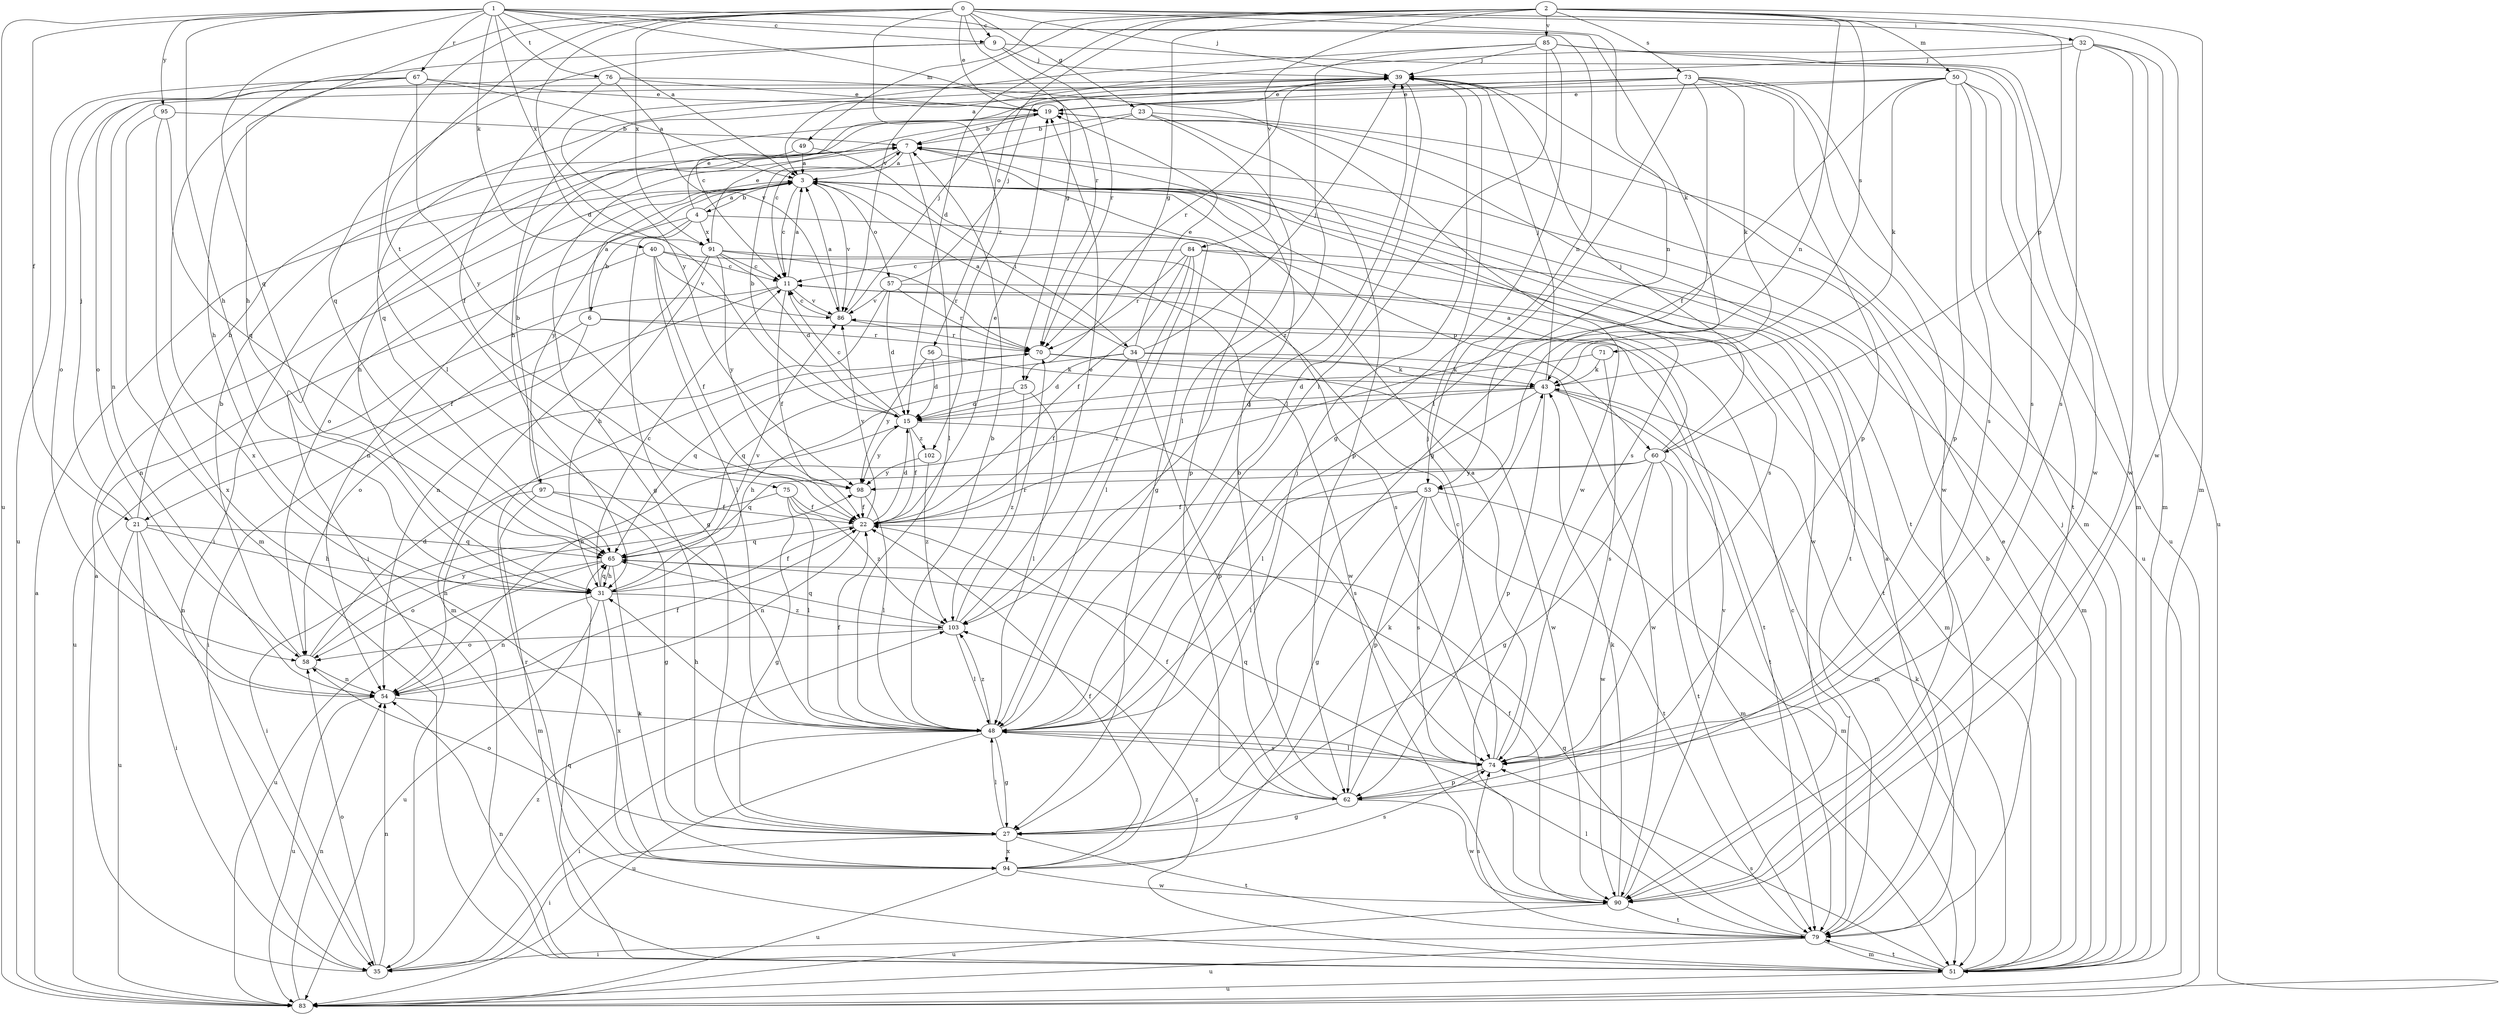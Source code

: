 strict digraph  {
0;
1;
2;
3;
4;
6;
7;
9;
11;
15;
19;
21;
22;
23;
25;
27;
31;
32;
34;
35;
39;
40;
43;
48;
49;
50;
51;
53;
54;
56;
57;
58;
60;
62;
65;
67;
70;
71;
73;
74;
75;
76;
79;
83;
84;
85;
86;
90;
91;
94;
95;
97;
98;
102;
103;
0 -> 9  [label=c];
0 -> 15  [label=d];
0 -> 19  [label=e];
0 -> 23  [label=g];
0 -> 25  [label=g];
0 -> 31  [label=h];
0 -> 32  [label=i];
0 -> 39  [label=j];
0 -> 48  [label=l];
0 -> 53  [label=n];
0 -> 75  [label=t];
0 -> 90  [label=w];
0 -> 91  [label=x];
0 -> 102  [label=z];
1 -> 3  [label=a];
1 -> 9  [label=c];
1 -> 21  [label=f];
1 -> 31  [label=h];
1 -> 40  [label=k];
1 -> 43  [label=k];
1 -> 53  [label=n];
1 -> 65  [label=q];
1 -> 67  [label=r];
1 -> 70  [label=r];
1 -> 76  [label=t];
1 -> 83  [label=u];
1 -> 91  [label=x];
1 -> 95  [label=y];
2 -> 15  [label=d];
2 -> 25  [label=g];
2 -> 49  [label=m];
2 -> 50  [label=m];
2 -> 51  [label=m];
2 -> 53  [label=n];
2 -> 56  [label=o];
2 -> 60  [label=p];
2 -> 71  [label=s];
2 -> 73  [label=s];
2 -> 84  [label=v];
2 -> 85  [label=v];
2 -> 86  [label=v];
3 -> 4  [label=b];
3 -> 11  [label=c];
3 -> 34  [label=i];
3 -> 57  [label=o];
3 -> 58  [label=o];
3 -> 74  [label=s];
3 -> 79  [label=t];
3 -> 86  [label=v];
3 -> 90  [label=w];
3 -> 97  [label=y];
4 -> 3  [label=a];
4 -> 6  [label=b];
4 -> 19  [label=e];
4 -> 27  [label=g];
4 -> 54  [label=n];
4 -> 60  [label=p];
4 -> 91  [label=x];
6 -> 3  [label=a];
6 -> 35  [label=i];
6 -> 58  [label=o];
6 -> 70  [label=r];
6 -> 79  [label=t];
7 -> 3  [label=a];
7 -> 27  [label=g];
7 -> 31  [label=h];
7 -> 48  [label=l];
7 -> 62  [label=p];
7 -> 74  [label=s];
9 -> 39  [label=j];
9 -> 65  [label=q];
9 -> 70  [label=r];
9 -> 74  [label=s];
9 -> 94  [label=x];
11 -> 3  [label=a];
11 -> 21  [label=f];
11 -> 22  [label=f];
11 -> 83  [label=u];
11 -> 86  [label=v];
15 -> 7  [label=b];
15 -> 11  [label=c];
15 -> 22  [label=f];
15 -> 74  [label=s];
15 -> 98  [label=y];
15 -> 102  [label=z];
19 -> 7  [label=b];
19 -> 35  [label=i];
19 -> 79  [label=t];
21 -> 7  [label=b];
21 -> 31  [label=h];
21 -> 35  [label=i];
21 -> 39  [label=j];
21 -> 54  [label=n];
21 -> 65  [label=q];
21 -> 83  [label=u];
22 -> 15  [label=d];
22 -> 19  [label=e];
22 -> 54  [label=n];
22 -> 65  [label=q];
22 -> 86  [label=v];
23 -> 7  [label=b];
23 -> 11  [label=c];
23 -> 48  [label=l];
23 -> 62  [label=p];
23 -> 83  [label=u];
25 -> 15  [label=d];
25 -> 31  [label=h];
25 -> 48  [label=l];
25 -> 103  [label=z];
27 -> 35  [label=i];
27 -> 48  [label=l];
27 -> 58  [label=o];
27 -> 79  [label=t];
27 -> 94  [label=x];
31 -> 11  [label=c];
31 -> 22  [label=f];
31 -> 54  [label=n];
31 -> 65  [label=q];
31 -> 83  [label=u];
31 -> 86  [label=v];
31 -> 94  [label=x];
31 -> 103  [label=z];
32 -> 3  [label=a];
32 -> 39  [label=j];
32 -> 51  [label=m];
32 -> 74  [label=s];
32 -> 83  [label=u];
32 -> 90  [label=w];
34 -> 3  [label=a];
34 -> 15  [label=d];
34 -> 19  [label=e];
34 -> 22  [label=f];
34 -> 39  [label=j];
34 -> 43  [label=k];
34 -> 62  [label=p];
34 -> 65  [label=q];
34 -> 90  [label=w];
35 -> 3  [label=a];
35 -> 54  [label=n];
35 -> 58  [label=o];
35 -> 103  [label=z];
39 -> 19  [label=e];
39 -> 48  [label=l];
39 -> 65  [label=q];
39 -> 70  [label=r];
40 -> 11  [label=c];
40 -> 22  [label=f];
40 -> 48  [label=l];
40 -> 54  [label=n];
40 -> 86  [label=v];
40 -> 90  [label=w];
43 -> 15  [label=d];
43 -> 39  [label=j];
43 -> 48  [label=l];
43 -> 51  [label=m];
43 -> 54  [label=n];
43 -> 62  [label=p];
43 -> 79  [label=t];
48 -> 7  [label=b];
48 -> 22  [label=f];
48 -> 27  [label=g];
48 -> 31  [label=h];
48 -> 35  [label=i];
48 -> 39  [label=j];
48 -> 74  [label=s];
48 -> 83  [label=u];
48 -> 103  [label=z];
49 -> 3  [label=a];
49 -> 27  [label=g];
49 -> 35  [label=i];
50 -> 19  [label=e];
50 -> 22  [label=f];
50 -> 31  [label=h];
50 -> 43  [label=k];
50 -> 62  [label=p];
50 -> 74  [label=s];
50 -> 79  [label=t];
50 -> 83  [label=u];
51 -> 7  [label=b];
51 -> 19  [label=e];
51 -> 39  [label=j];
51 -> 43  [label=k];
51 -> 54  [label=n];
51 -> 65  [label=q];
51 -> 70  [label=r];
51 -> 74  [label=s];
51 -> 79  [label=t];
51 -> 83  [label=u];
51 -> 103  [label=z];
53 -> 22  [label=f];
53 -> 27  [label=g];
53 -> 48  [label=l];
53 -> 51  [label=m];
53 -> 62  [label=p];
53 -> 74  [label=s];
53 -> 79  [label=t];
54 -> 22  [label=f];
54 -> 48  [label=l];
54 -> 83  [label=u];
56 -> 15  [label=d];
56 -> 43  [label=k];
56 -> 98  [label=y];
57 -> 15  [label=d];
57 -> 39  [label=j];
57 -> 51  [label=m];
57 -> 54  [label=n];
57 -> 70  [label=r];
57 -> 86  [label=v];
58 -> 7  [label=b];
58 -> 15  [label=d];
58 -> 54  [label=n];
58 -> 98  [label=y];
60 -> 3  [label=a];
60 -> 27  [label=g];
60 -> 39  [label=j];
60 -> 51  [label=m];
60 -> 65  [label=q];
60 -> 79  [label=t];
60 -> 90  [label=w];
60 -> 98  [label=y];
62 -> 7  [label=b];
62 -> 22  [label=f];
62 -> 27  [label=g];
62 -> 39  [label=j];
62 -> 90  [label=w];
65 -> 31  [label=h];
65 -> 58  [label=o];
65 -> 83  [label=u];
65 -> 94  [label=x];
67 -> 3  [label=a];
67 -> 19  [label=e];
67 -> 31  [label=h];
67 -> 58  [label=o];
67 -> 83  [label=u];
67 -> 98  [label=y];
70 -> 43  [label=k];
70 -> 65  [label=q];
70 -> 90  [label=w];
71 -> 15  [label=d];
71 -> 43  [label=k];
71 -> 74  [label=s];
73 -> 11  [label=c];
73 -> 19  [label=e];
73 -> 27  [label=g];
73 -> 43  [label=k];
73 -> 48  [label=l];
73 -> 51  [label=m];
73 -> 54  [label=n];
73 -> 62  [label=p];
73 -> 90  [label=w];
74 -> 3  [label=a];
74 -> 11  [label=c];
74 -> 48  [label=l];
74 -> 62  [label=p];
74 -> 65  [label=q];
75 -> 22  [label=f];
75 -> 27  [label=g];
75 -> 35  [label=i];
75 -> 48  [label=l];
75 -> 103  [label=z];
76 -> 19  [label=e];
76 -> 22  [label=f];
76 -> 58  [label=o];
76 -> 86  [label=v];
76 -> 90  [label=w];
79 -> 3  [label=a];
79 -> 11  [label=c];
79 -> 35  [label=i];
79 -> 48  [label=l];
79 -> 51  [label=m];
79 -> 65  [label=q];
79 -> 74  [label=s];
79 -> 83  [label=u];
83 -> 3  [label=a];
83 -> 54  [label=n];
84 -> 11  [label=c];
84 -> 22  [label=f];
84 -> 48  [label=l];
84 -> 51  [label=m];
84 -> 70  [label=r];
84 -> 79  [label=t];
84 -> 103  [label=z];
85 -> 27  [label=g];
85 -> 39  [label=j];
85 -> 48  [label=l];
85 -> 51  [label=m];
85 -> 90  [label=w];
85 -> 98  [label=y];
85 -> 103  [label=z];
86 -> 3  [label=a];
86 -> 11  [label=c];
86 -> 39  [label=j];
86 -> 70  [label=r];
90 -> 22  [label=f];
90 -> 43  [label=k];
90 -> 79  [label=t];
90 -> 83  [label=u];
90 -> 86  [label=v];
91 -> 11  [label=c];
91 -> 15  [label=d];
91 -> 19  [label=e];
91 -> 31  [label=h];
91 -> 51  [label=m];
91 -> 70  [label=r];
91 -> 74  [label=s];
91 -> 98  [label=y];
94 -> 22  [label=f];
94 -> 39  [label=j];
94 -> 43  [label=k];
94 -> 74  [label=s];
94 -> 83  [label=u];
94 -> 90  [label=w];
95 -> 7  [label=b];
95 -> 51  [label=m];
95 -> 65  [label=q];
95 -> 94  [label=x];
97 -> 7  [label=b];
97 -> 22  [label=f];
97 -> 27  [label=g];
97 -> 51  [label=m];
97 -> 54  [label=n];
98 -> 22  [label=f];
98 -> 48  [label=l];
102 -> 98  [label=y];
102 -> 103  [label=z];
103 -> 19  [label=e];
103 -> 48  [label=l];
103 -> 58  [label=o];
103 -> 65  [label=q];
103 -> 70  [label=r];
}

